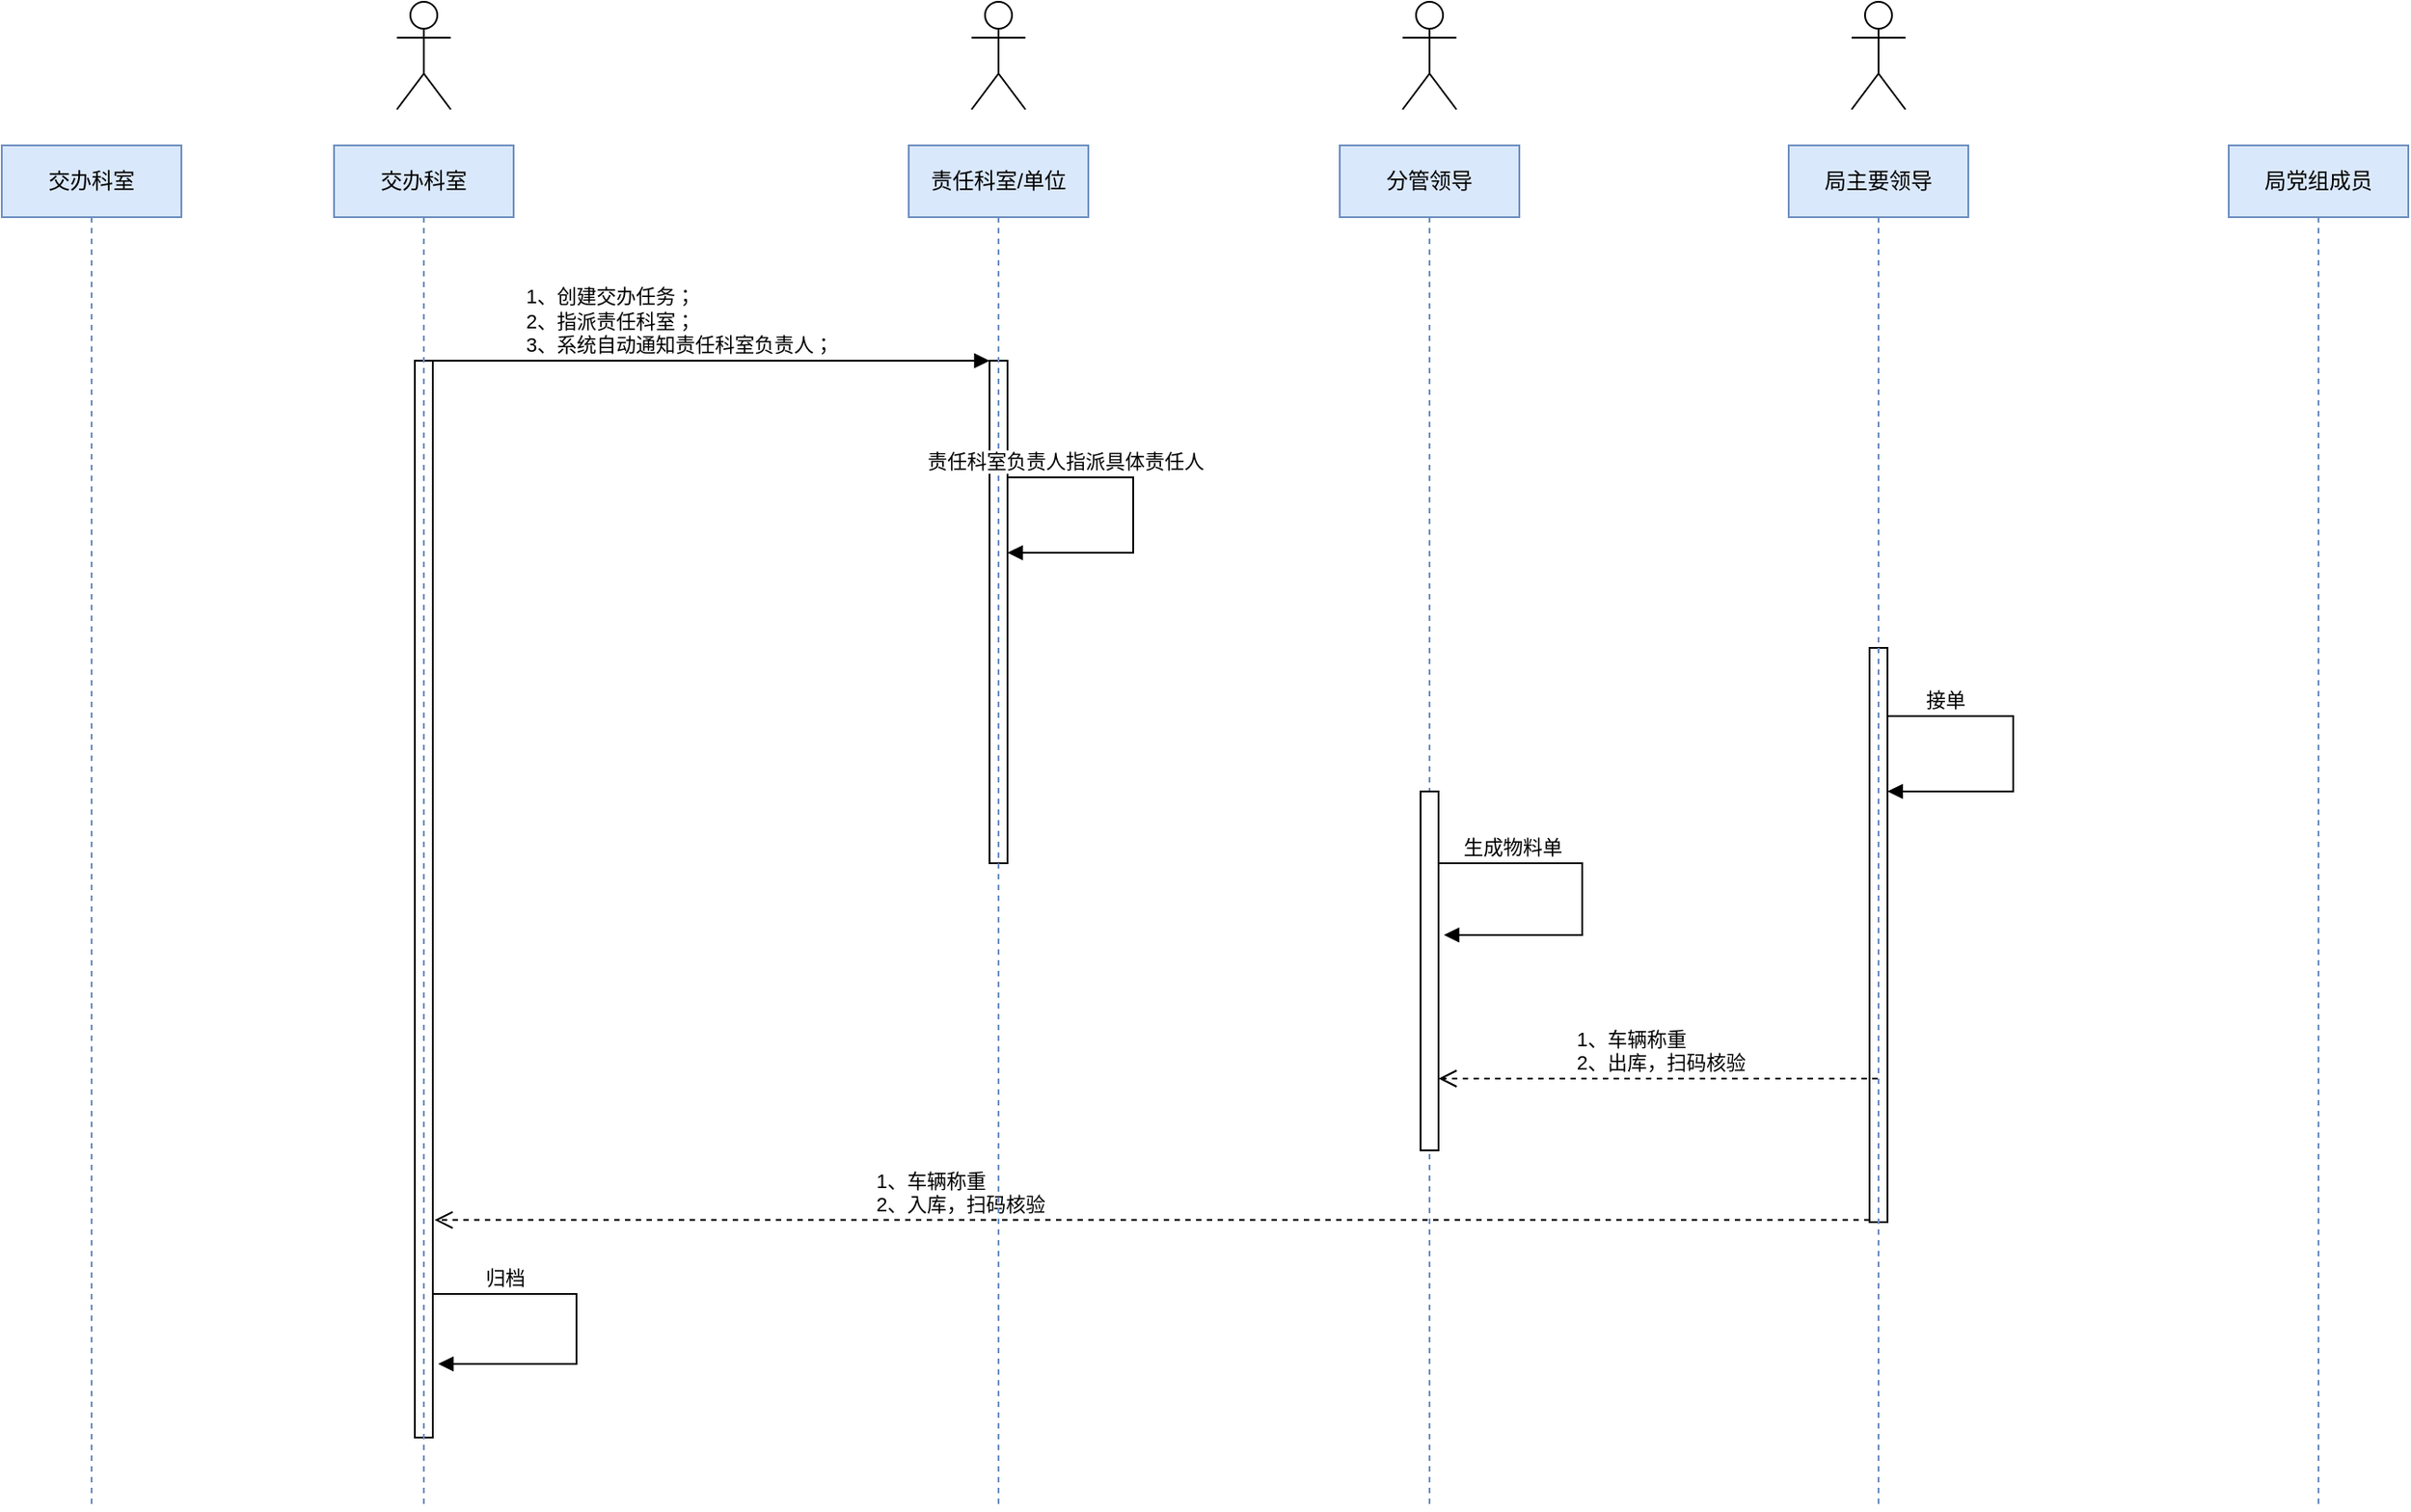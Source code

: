 <mxfile version="16.2.4" type="github">
  <diagram id="prtHgNgQTEPvFCAcTncT" name="Page-1">
    <mxGraphModel dx="2249" dy="794" grid="1" gridSize="10" guides="1" tooltips="1" connect="1" arrows="1" fold="1" page="1" pageScale="1" pageWidth="827" pageHeight="1169" math="0" shadow="0">
      <root>
        <mxCell id="0" />
        <mxCell id="1" parent="0" />
        <mxCell id="8me5k0RuEljqpgm1LnXD-1" value="" style="shape=umlActor;verticalLabelPosition=bottom;verticalAlign=top;html=1;" parent="1" vertex="1">
          <mxGeometry x="20" y="320" width="30" height="60" as="geometry" />
        </mxCell>
        <mxCell id="8me5k0RuEljqpgm1LnXD-2" value="" style="shape=umlActor;verticalLabelPosition=bottom;verticalAlign=top;html=1;" parent="1" vertex="1">
          <mxGeometry x="260" y="320" width="30" height="60" as="geometry" />
        </mxCell>
        <mxCell id="8me5k0RuEljqpgm1LnXD-5" value="" style="shape=umlActor;verticalLabelPosition=bottom;verticalAlign=top;html=1;" parent="1" vertex="1">
          <mxGeometry x="-300" y="320" width="30" height="60" as="geometry" />
        </mxCell>
        <mxCell id="8me5k0RuEljqpgm1LnXD-6" value="" style="shape=umlActor;verticalLabelPosition=bottom;verticalAlign=top;html=1;" parent="1" vertex="1">
          <mxGeometry x="510" y="320" width="30" height="60" as="geometry" />
        </mxCell>
        <mxCell id="8me5k0RuEljqpgm1LnXD-11" value="" style="html=1;points=[];perimeter=orthogonalPerimeter;" parent="1" vertex="1">
          <mxGeometry x="-290" y="520" width="10" height="600" as="geometry" />
        </mxCell>
        <mxCell id="8me5k0RuEljqpgm1LnXD-14" value="" style="html=1;points=[];perimeter=orthogonalPerimeter;" parent="1" vertex="1">
          <mxGeometry x="30" y="520" width="10" height="280" as="geometry" />
        </mxCell>
        <mxCell id="8me5k0RuEljqpgm1LnXD-15" value="&lt;div&gt;1、创建交办任务；&lt;/div&gt;2、指派责任科室；&lt;br&gt;3、系统自动通知责任科室负责人；" style="html=1;verticalAlign=bottom;endArrow=block;entryX=0;entryY=0;rounded=0;align=left;" parent="1" source="8me5k0RuEljqpgm1LnXD-11" target="8me5k0RuEljqpgm1LnXD-14" edge="1">
          <mxGeometry x="-0.677" relative="1" as="geometry">
            <mxPoint x="-40" y="520" as="sourcePoint" />
            <mxPoint as="offset" />
          </mxGeometry>
        </mxCell>
        <mxCell id="8me5k0RuEljqpgm1LnXD-44" value="" style="html=1;points=[];perimeter=orthogonalPerimeter;" parent="1" vertex="1">
          <mxGeometry x="520" y="680" width="10" height="320" as="geometry" />
        </mxCell>
        <mxCell id="8me5k0RuEljqpgm1LnXD-46" value="1、车辆称重&lt;br&gt;2、出库，扫码核验" style="html=1;verticalAlign=bottom;endArrow=open;dashed=1;endSize=8;rounded=0;align=left;" parent="1" source="8me5k0RuEljqpgm1LnXD-60" target="8me5k0RuEljqpgm1LnXD-29" edge="1">
          <mxGeometry x="0.391" relative="1" as="geometry">
            <mxPoint x="330" y="1240" as="targetPoint" />
            <mxPoint x="480" y="1240" as="sourcePoint" />
            <Array as="points">
              <mxPoint x="400" y="920" />
            </Array>
            <mxPoint as="offset" />
          </mxGeometry>
        </mxCell>
        <mxCell id="8me5k0RuEljqpgm1LnXD-48" value="接单" style="html=1;verticalAlign=bottom;endArrow=block;rounded=0;" parent="1" source="8me5k0RuEljqpgm1LnXD-44" target="8me5k0RuEljqpgm1LnXD-44" edge="1">
          <mxGeometry x="-0.652" width="80" relative="1" as="geometry">
            <mxPoint x="530" y="1140" as="sourcePoint" />
            <mxPoint x="520" y="1159.78" as="targetPoint" />
            <Array as="points">
              <mxPoint x="600" y="718" />
              <mxPoint x="600" y="760" />
            </Array>
            <mxPoint as="offset" />
          </mxGeometry>
        </mxCell>
        <mxCell id="8me5k0RuEljqpgm1LnXD-49" value="1、车辆称重&lt;br&gt;2、入库，扫码核验" style="html=1;verticalAlign=bottom;endArrow=open;dashed=1;endSize=8;rounded=0;align=left;entryX=1.1;entryY=0.798;entryDx=0;entryDy=0;entryPerimeter=0;" parent="1" source="8me5k0RuEljqpgm1LnXD-44" target="8me5k0RuEljqpgm1LnXD-11" edge="1">
          <mxGeometry x="0.391" relative="1" as="geometry">
            <mxPoint x="290" y="1250" as="targetPoint" />
            <mxPoint x="500" y="1420" as="sourcePoint" />
            <Array as="points" />
            <mxPoint as="offset" />
          </mxGeometry>
        </mxCell>
        <mxCell id="8me5k0RuEljqpgm1LnXD-50" value="归档" style="html=1;verticalAlign=bottom;endArrow=block;rounded=0;entryX=1.2;entryY=0.395;entryDx=0;entryDy=0;entryPerimeter=0;exitX=0.9;exitY=0.2;exitDx=0;exitDy=0;exitPerimeter=0;" parent="1" edge="1">
          <mxGeometry x="-0.592" width="80" relative="1" as="geometry">
            <mxPoint x="-280" y="1040" as="sourcePoint" />
            <mxPoint x="-277" y="1079" as="targetPoint" />
            <Array as="points">
              <mxPoint x="-200" y="1040" />
              <mxPoint x="-200" y="1079" />
            </Array>
            <mxPoint as="offset" />
          </mxGeometry>
        </mxCell>
        <mxCell id="8me5k0RuEljqpgm1LnXD-51" value="交办科室" style="shape=umlLifeline;perimeter=lifelinePerimeter;whiteSpace=wrap;html=1;container=1;collapsible=0;recursiveResize=0;outlineConnect=0;fillColor=#dae8fc;strokeColor=#6c8ebf;" parent="1" vertex="1">
          <mxGeometry x="-335" y="400" width="100" height="760" as="geometry" />
        </mxCell>
        <mxCell id="8me5k0RuEljqpgm1LnXD-55" value="&lt;span&gt;责任科室/单位&lt;/span&gt;" style="shape=umlLifeline;perimeter=lifelinePerimeter;whiteSpace=wrap;html=1;container=1;collapsible=0;recursiveResize=0;outlineConnect=0;fillColor=#dae8fc;strokeColor=#6c8ebf;" parent="1" vertex="1">
          <mxGeometry x="-15" y="400" width="100" height="760" as="geometry" />
        </mxCell>
        <mxCell id="8me5k0RuEljqpgm1LnXD-59" value="&lt;span&gt;分管领导&lt;/span&gt;" style="shape=umlLifeline;perimeter=lifelinePerimeter;whiteSpace=wrap;html=1;container=1;collapsible=0;recursiveResize=0;outlineConnect=0;fillColor=#dae8fc;strokeColor=#6c8ebf;" parent="1" vertex="1">
          <mxGeometry x="225" y="400" width="100" height="760" as="geometry" />
        </mxCell>
        <mxCell id="8me5k0RuEljqpgm1LnXD-29" value="" style="html=1;points=[];perimeter=orthogonalPerimeter;" parent="8me5k0RuEljqpgm1LnXD-59" vertex="1">
          <mxGeometry x="45" y="360" width="10" height="200" as="geometry" />
        </mxCell>
        <mxCell id="8me5k0RuEljqpgm1LnXD-34" value="生成物料单" style="html=1;verticalAlign=bottom;endArrow=block;rounded=0;exitX=1;exitY=0.2;exitDx=0;exitDy=0;exitPerimeter=0;entryX=1.3;entryY=0.4;entryDx=0;entryDy=0;entryPerimeter=0;" parent="8me5k0RuEljqpgm1LnXD-59" source="8me5k0RuEljqpgm1LnXD-29" target="8me5k0RuEljqpgm1LnXD-29" edge="1">
          <mxGeometry x="-0.59" width="80" relative="1" as="geometry">
            <mxPoint x="85" y="442" as="sourcePoint" />
            <mxPoint x="75" y="440" as="targetPoint" />
            <Array as="points">
              <mxPoint x="135" y="400" />
              <mxPoint x="135" y="440" />
              <mxPoint x="85" y="440" />
            </Array>
            <mxPoint as="offset" />
          </mxGeometry>
        </mxCell>
        <mxCell id="8me5k0RuEljqpgm1LnXD-60" value="局主要领导" style="shape=umlLifeline;perimeter=lifelinePerimeter;whiteSpace=wrap;html=1;container=1;collapsible=0;recursiveResize=0;outlineConnect=0;fillColor=#dae8fc;strokeColor=#6c8ebf;" parent="1" vertex="1">
          <mxGeometry x="475" y="400" width="100" height="760" as="geometry" />
        </mxCell>
        <mxCell id="-VlPYzEYmDWwcu4X4Bcw-1" value="局党组成员" style="shape=umlLifeline;perimeter=lifelinePerimeter;whiteSpace=wrap;html=1;container=1;collapsible=0;recursiveResize=0;outlineConnect=0;fillColor=#dae8fc;strokeColor=#6c8ebf;" vertex="1" parent="1">
          <mxGeometry x="720" y="400" width="100" height="760" as="geometry" />
        </mxCell>
        <mxCell id="-VlPYzEYmDWwcu4X4Bcw-3" value="责任科室负责人指派具体责任人" style="html=1;verticalAlign=bottom;endArrow=block;rounded=0;" edge="1" parent="1">
          <mxGeometry x="-0.652" width="80" relative="1" as="geometry">
            <mxPoint x="40" y="585" as="sourcePoint" />
            <mxPoint x="40" y="627" as="targetPoint" />
            <Array as="points">
              <mxPoint x="110" y="585" />
              <mxPoint x="110" y="627" />
            </Array>
            <mxPoint as="offset" />
          </mxGeometry>
        </mxCell>
        <mxCell id="-VlPYzEYmDWwcu4X4Bcw-4" value="交办科室" style="shape=umlLifeline;perimeter=lifelinePerimeter;whiteSpace=wrap;html=1;container=1;collapsible=0;recursiveResize=0;outlineConnect=0;fillColor=#dae8fc;strokeColor=#6c8ebf;" vertex="1" parent="1">
          <mxGeometry x="-520" y="400" width="100" height="760" as="geometry" />
        </mxCell>
      </root>
    </mxGraphModel>
  </diagram>
</mxfile>
